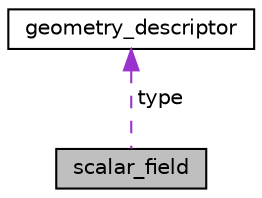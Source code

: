 digraph "scalar_field"
{
 // LATEX_PDF_SIZE
  edge [fontname="Helvetica",fontsize="10",labelfontname="Helvetica",labelfontsize="10"];
  node [fontname="Helvetica",fontsize="10",shape=record];
  Node1 [label="scalar_field",height=0.2,width=0.4,color="black", fillcolor="grey75", style="filled", fontcolor="black",tooltip="Scalar field of double precision real values."];
  Node2 -> Node1 [dir="back",color="darkorchid3",fontsize="10",style="dashed",label=" type" ];
  Node2 [label="geometry_descriptor",height=0.2,width=0.4,color="black", fillcolor="white", style="filled",URL="$df/da2/structgeometry__descriptor.html",tooltip="This struct should contain all information necessary to perform operations on the local lattice inclu..."];
}
